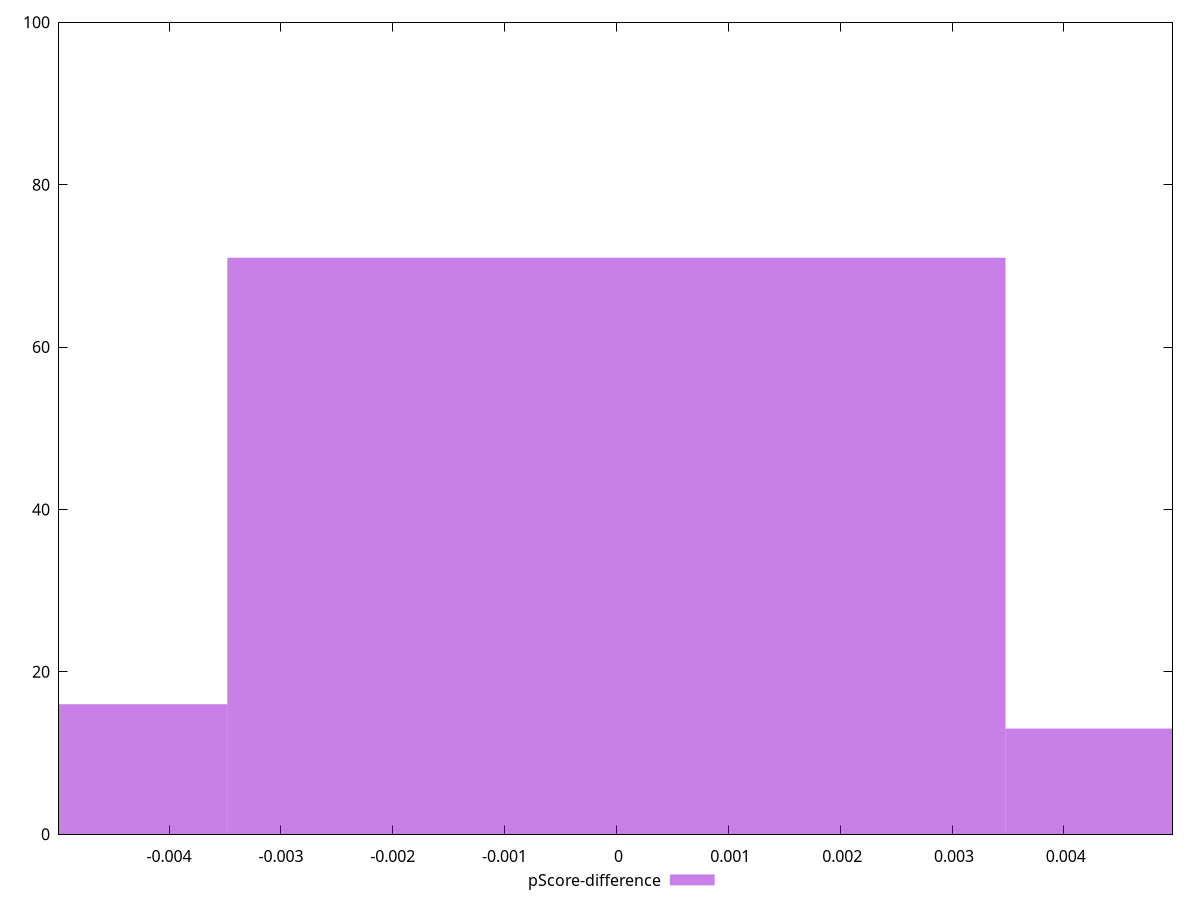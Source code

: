 reset

$pScoreDifference <<EOF
0 71
-0.0069570446711280124 16
0.0069570446711280124 13
EOF

set key outside below
set boxwidth 0.0069570446711280124
set xrange [-0.004983676241159821:0.004971241350350347]
set yrange [0:100]
set trange [0:100]
set style fill transparent solid 0.5 noborder
set terminal svg size 640, 490 enhanced background rgb 'white'
set output "report_00013_2021-02-09T12-04-24.940Z/largest-contentful-paint/samples/pages+cached+noadtech+nomedia/pScore-difference/histogram.svg"

plot $pScoreDifference title "pScore-difference" with boxes

reset

